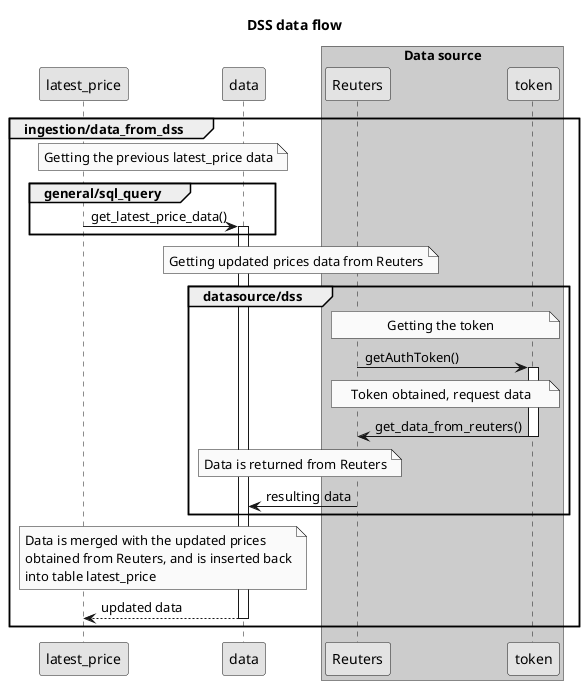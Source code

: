 @startuml dss

title "DSS data flow"

skinparam monochrome true

participant latest_price
participant data
box "Data source" #LightBlue
participant Reuters
participant token
end box

group ingestion/data_from_dss
    note over data, latest_price
    Getting the previous latest_price data
    end note
    group general/sql_query
        latest_price->data : get_latest_price_data()
        activate data
    end

    note over Reuters, data
    Getting updated prices data from Reuters
    end note

    group datasource/dss
        note over Reuters, token
        Getting the token
        end note

        Reuters -> token : getAuthToken()
        activate token

        note over Reuters, token
        Token obtained, request data
        end note

        token -> Reuters : get_data_from_reuters()
        deactivate token

        note over Reuters, data
        Data is returned from Reuters
        end note

        Reuters -> data : resulting data
    end

    note over data, latest_price
    Data is merged with the updated prices
    obtained from Reuters, and is inserted back
    into table latest_price
    end note

    return updated data
end

@enduml
